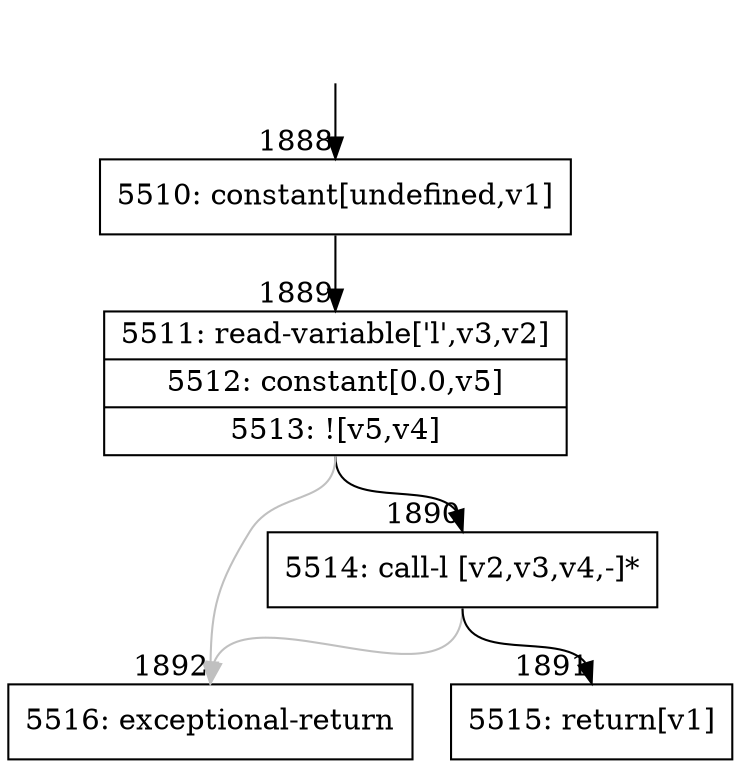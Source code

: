 digraph {
rankdir="TD"
BB_entry167[shape=none,label=""];
BB_entry167 -> BB1888 [tailport=s, headport=n, headlabel="    1888"]
BB1888 [shape=record label="{5510: constant[undefined,v1]}" ] 
BB1888 -> BB1889 [tailport=s, headport=n, headlabel="      1889"]
BB1889 [shape=record label="{5511: read-variable['l',v3,v2]|5512: constant[0.0,v5]|5513: ![v5,v4]}" ] 
BB1889 -> BB1890 [tailport=s, headport=n, headlabel="      1890"]
BB1889 -> BB1892 [tailport=s, headport=n, color=gray, headlabel="      1892"]
BB1890 [shape=record label="{5514: call-l [v2,v3,v4,-]*}" ] 
BB1890 -> BB1891 [tailport=s, headport=n, headlabel="      1891"]
BB1890 -> BB1892 [tailport=s, headport=n, color=gray]
BB1891 [shape=record label="{5515: return[v1]}" ] 
BB1892 [shape=record label="{5516: exceptional-return}" ] 
}

